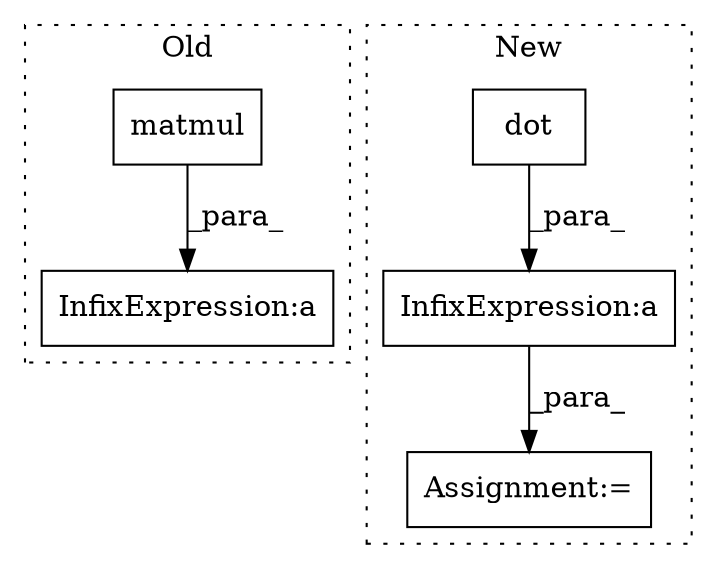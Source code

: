 digraph G {
subgraph cluster0 {
1 [label="matmul" a="32" s="2101,2114" l="7,1" shape="box"];
4 [label="InfixExpression:a" a="27" s="2073" l="3" shape="box"];
label = "Old";
style="dotted";
}
subgraph cluster1 {
2 [label="dot" a="32" s="2300,2314" l="4,1" shape="box"];
3 [label="InfixExpression:a" a="27" s="2274" l="3" shape="box"];
5 [label="Assignment:=" a="7" s="2266" l="1" shape="box"];
label = "New";
style="dotted";
}
1 -> 4 [label="_para_"];
2 -> 3 [label="_para_"];
3 -> 5 [label="_para_"];
}
